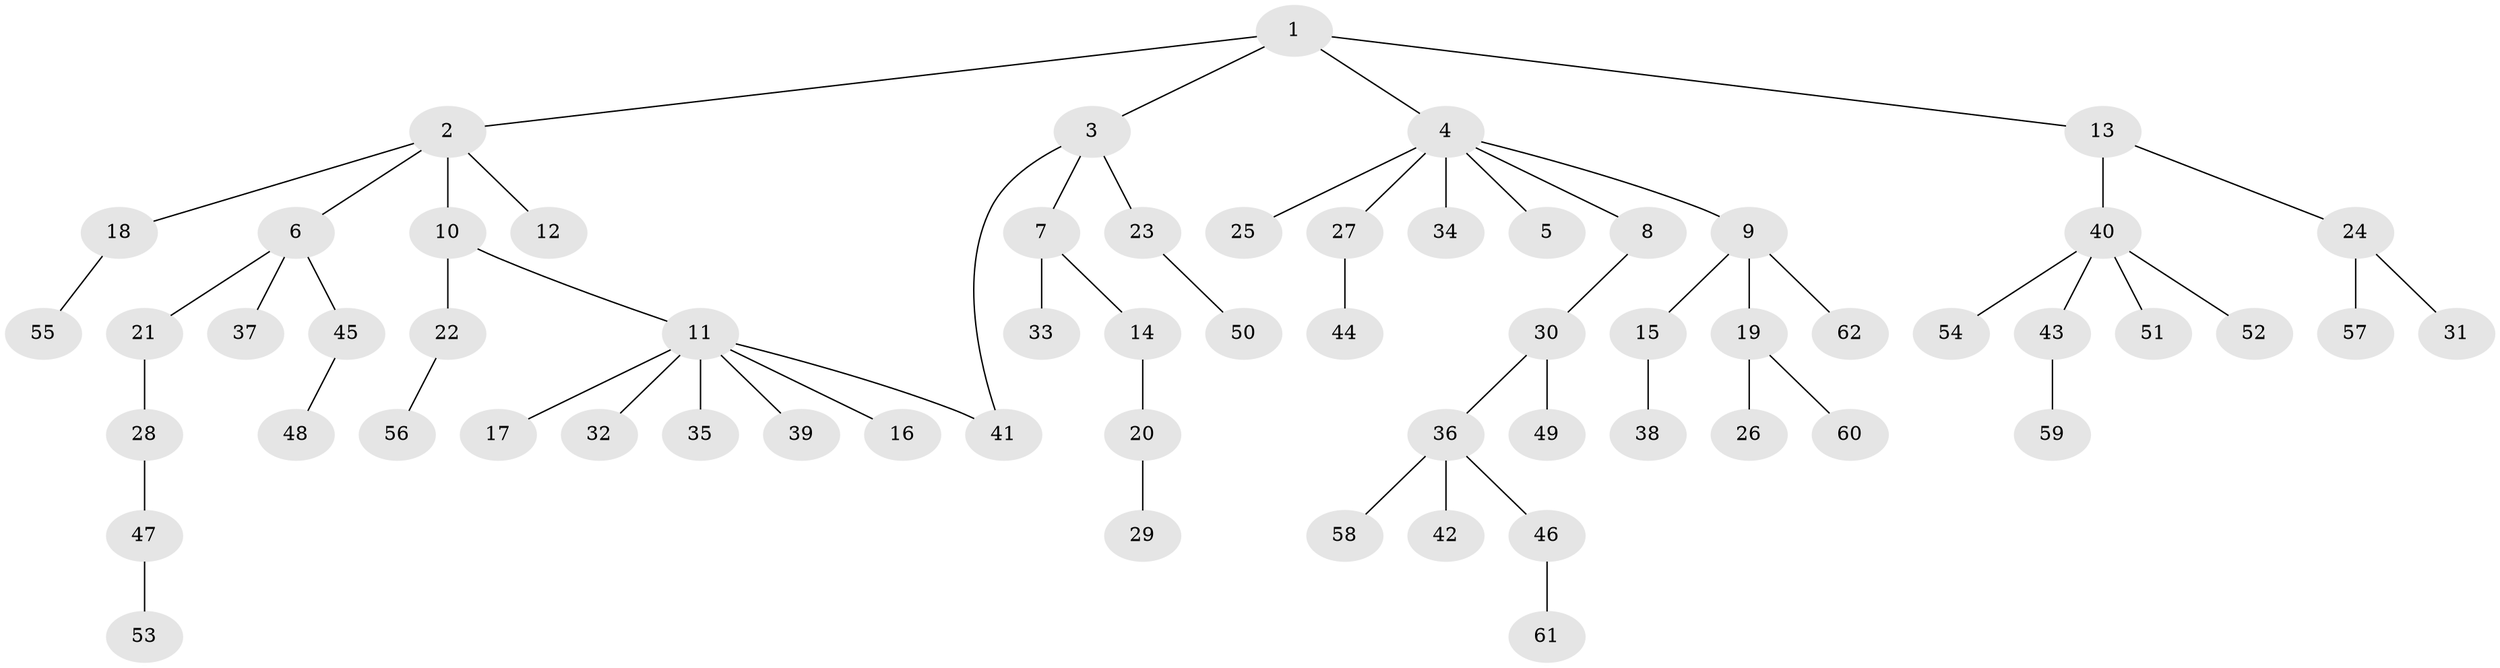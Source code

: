// coarse degree distribution, {6: 0.07894736842105263, 4: 0.05263157894736842, 1: 0.5526315789473685, 3: 0.13157894736842105, 2: 0.18421052631578946}
// Generated by graph-tools (version 1.1) at 2025/48/03/04/25 22:48:46]
// undirected, 62 vertices, 62 edges
graph export_dot {
  node [color=gray90,style=filled];
  1;
  2;
  3;
  4;
  5;
  6;
  7;
  8;
  9;
  10;
  11;
  12;
  13;
  14;
  15;
  16;
  17;
  18;
  19;
  20;
  21;
  22;
  23;
  24;
  25;
  26;
  27;
  28;
  29;
  30;
  31;
  32;
  33;
  34;
  35;
  36;
  37;
  38;
  39;
  40;
  41;
  42;
  43;
  44;
  45;
  46;
  47;
  48;
  49;
  50;
  51;
  52;
  53;
  54;
  55;
  56;
  57;
  58;
  59;
  60;
  61;
  62;
  1 -- 2;
  1 -- 3;
  1 -- 4;
  1 -- 13;
  2 -- 6;
  2 -- 10;
  2 -- 12;
  2 -- 18;
  3 -- 7;
  3 -- 23;
  3 -- 41;
  4 -- 5;
  4 -- 8;
  4 -- 9;
  4 -- 25;
  4 -- 27;
  4 -- 34;
  6 -- 21;
  6 -- 37;
  6 -- 45;
  7 -- 14;
  7 -- 33;
  8 -- 30;
  9 -- 15;
  9 -- 19;
  9 -- 62;
  10 -- 11;
  10 -- 22;
  11 -- 16;
  11 -- 17;
  11 -- 32;
  11 -- 35;
  11 -- 39;
  11 -- 41;
  13 -- 24;
  13 -- 40;
  14 -- 20;
  15 -- 38;
  18 -- 55;
  19 -- 26;
  19 -- 60;
  20 -- 29;
  21 -- 28;
  22 -- 56;
  23 -- 50;
  24 -- 31;
  24 -- 57;
  27 -- 44;
  28 -- 47;
  30 -- 36;
  30 -- 49;
  36 -- 42;
  36 -- 46;
  36 -- 58;
  40 -- 43;
  40 -- 51;
  40 -- 52;
  40 -- 54;
  43 -- 59;
  45 -- 48;
  46 -- 61;
  47 -- 53;
}
